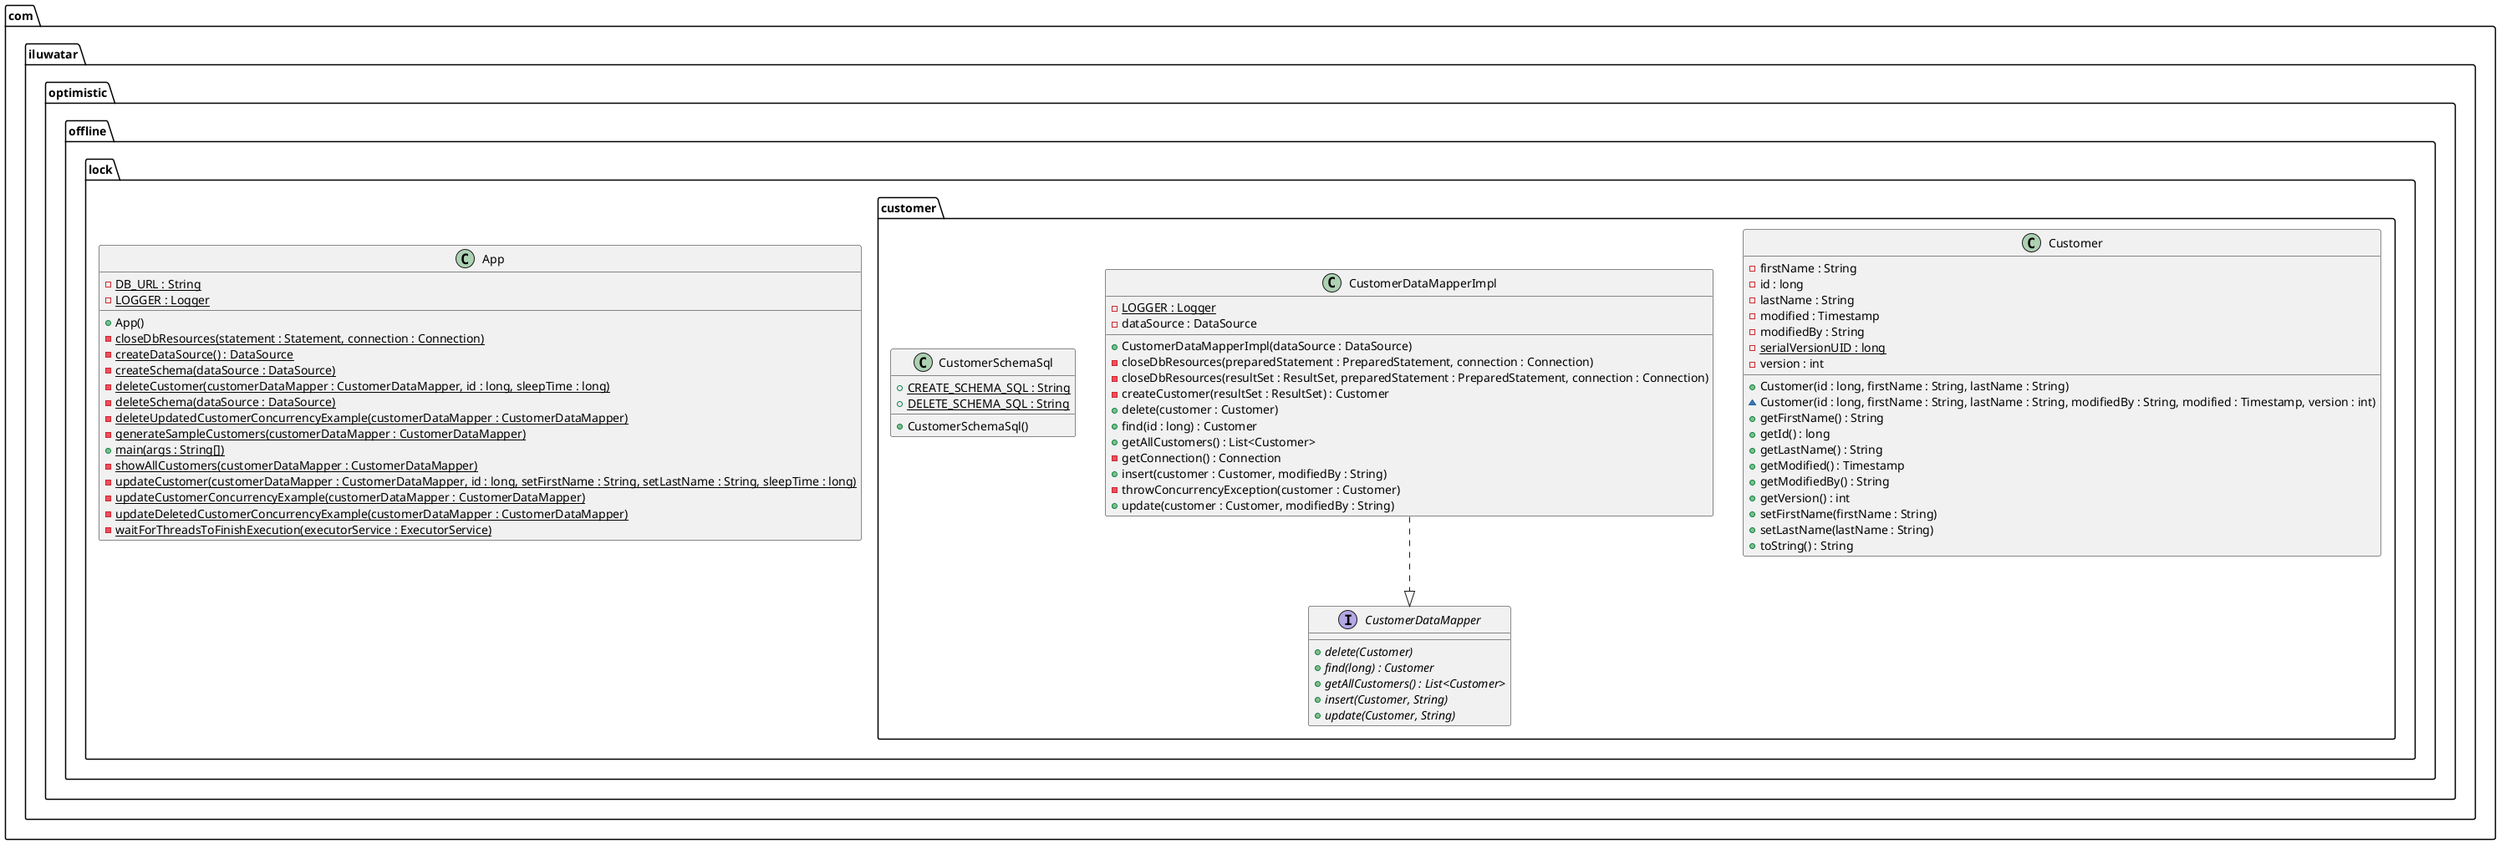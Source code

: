 @startuml
package com.iluwatar.optimistic.offline.lock.customer {
  class Customer {
    - firstName : String
    - id : long
    - lastName : String
    - modified : Timestamp
    - modifiedBy : String
    - serialVersionUID : long {static}
    - version : int
    + Customer(id : long, firstName : String, lastName : String)
    ~ Customer(id : long, firstName : String, lastName : String, modifiedBy : String, modified : Timestamp, version : int)
    + getFirstName() : String
    + getId() : long
    + getLastName() : String
    + getModified() : Timestamp
    + getModifiedBy() : String
    + getVersion() : int
    + setFirstName(firstName : String)
    + setLastName(lastName : String)
    + toString() : String
  }
  interface CustomerDataMapper {
    + delete(Customer) {abstract}
    + find(long) : Customer {abstract}
    + getAllCustomers() : List<Customer> {abstract}
    + insert(Customer, String) {abstract}
    + update(Customer, String) {abstract}
  }
  class CustomerDataMapperImpl {
    - LOGGER : Logger {static}
    - dataSource : DataSource
    + CustomerDataMapperImpl(dataSource : DataSource)
    - closeDbResources(preparedStatement : PreparedStatement, connection : Connection)
    - closeDbResources(resultSet : ResultSet, preparedStatement : PreparedStatement, connection : Connection)
    - createCustomer(resultSet : ResultSet) : Customer
    + delete(customer : Customer)
    + find(id : long) : Customer
    + getAllCustomers() : List<Customer>
    - getConnection() : Connection
    + insert(customer : Customer, modifiedBy : String)
    - throwConcurrencyException(customer : Customer)
    + update(customer : Customer, modifiedBy : String)
  }
  class CustomerSchemaSql {
    + CREATE_SCHEMA_SQL : String {static}
    + DELETE_SCHEMA_SQL : String {static}
    + CustomerSchemaSql()
  }
}
package com.iluwatar.optimistic.offline.lock {
  class App {
    - DB_URL : String {static}
    - LOGGER : Logger {static}
    + App()
    - closeDbResources(statement : Statement, connection : Connection) {static}
    - createDataSource() : DataSource {static}
    - createSchema(dataSource : DataSource) {static}
    - deleteCustomer(customerDataMapper : CustomerDataMapper, id : long, sleepTime : long) {static}
    - deleteSchema(dataSource : DataSource) {static}
    - deleteUpdatedCustomerConcurrencyExample(customerDataMapper : CustomerDataMapper) {static}
    - generateSampleCustomers(customerDataMapper : CustomerDataMapper) {static}
    + main(args : String[]) {static}
    - showAllCustomers(customerDataMapper : CustomerDataMapper) {static}
    - updateCustomer(customerDataMapper : CustomerDataMapper, id : long, setFirstName : String, setLastName : String, sleepTime : long) {static}
    - updateCustomerConcurrencyExample(customerDataMapper : CustomerDataMapper) {static}
    - updateDeletedCustomerConcurrencyExample(customerDataMapper : CustomerDataMapper) {static}
    - waitForThreadsToFinishExecution(executorService : ExecutorService) {static}
  }
}
CustomerDataMapperImpl ..|> CustomerDataMapper 
@enduml
